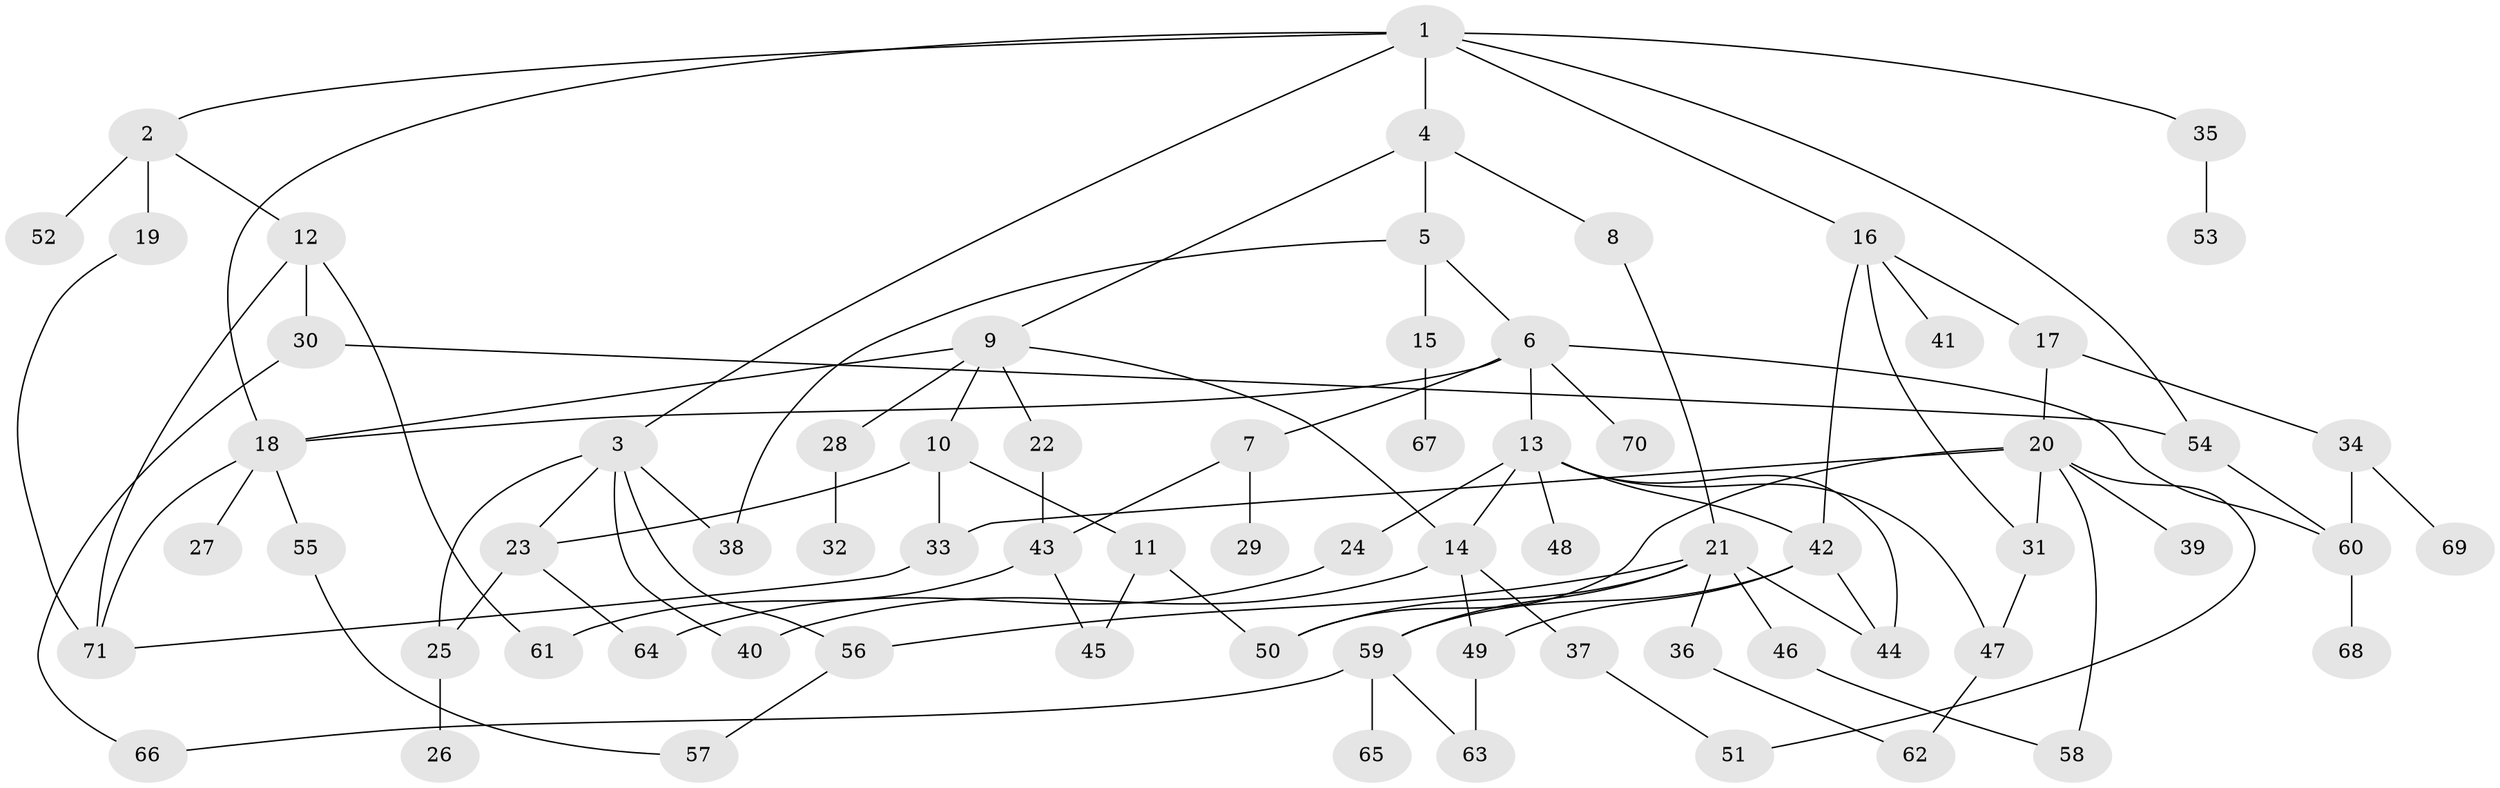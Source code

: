 // Generated by graph-tools (version 1.1) at 2025/25/03/09/25 03:25:33]
// undirected, 71 vertices, 104 edges
graph export_dot {
graph [start="1"]
  node [color=gray90,style=filled];
  1;
  2;
  3;
  4;
  5;
  6;
  7;
  8;
  9;
  10;
  11;
  12;
  13;
  14;
  15;
  16;
  17;
  18;
  19;
  20;
  21;
  22;
  23;
  24;
  25;
  26;
  27;
  28;
  29;
  30;
  31;
  32;
  33;
  34;
  35;
  36;
  37;
  38;
  39;
  40;
  41;
  42;
  43;
  44;
  45;
  46;
  47;
  48;
  49;
  50;
  51;
  52;
  53;
  54;
  55;
  56;
  57;
  58;
  59;
  60;
  61;
  62;
  63;
  64;
  65;
  66;
  67;
  68;
  69;
  70;
  71;
  1 -- 2;
  1 -- 3;
  1 -- 4;
  1 -- 16;
  1 -- 18;
  1 -- 35;
  1 -- 54;
  2 -- 12;
  2 -- 19;
  2 -- 52;
  3 -- 38;
  3 -- 40;
  3 -- 56;
  3 -- 25;
  3 -- 23;
  4 -- 5;
  4 -- 8;
  4 -- 9;
  5 -- 6;
  5 -- 15;
  5 -- 38;
  6 -- 7;
  6 -- 13;
  6 -- 60;
  6 -- 70;
  6 -- 18;
  7 -- 29;
  7 -- 43;
  8 -- 21;
  9 -- 10;
  9 -- 22;
  9 -- 28;
  9 -- 14;
  9 -- 18;
  10 -- 11;
  10 -- 23;
  10 -- 33;
  11 -- 50;
  11 -- 45;
  12 -- 30;
  12 -- 71;
  12 -- 61;
  13 -- 14;
  13 -- 24;
  13 -- 42;
  13 -- 47;
  13 -- 48;
  13 -- 44;
  14 -- 37;
  14 -- 40;
  14 -- 49;
  15 -- 67;
  16 -- 17;
  16 -- 41;
  16 -- 42;
  16 -- 31;
  17 -- 20;
  17 -- 34;
  18 -- 27;
  18 -- 55;
  18 -- 71;
  19 -- 71;
  20 -- 31;
  20 -- 33;
  20 -- 39;
  20 -- 51;
  20 -- 58;
  20 -- 50;
  21 -- 36;
  21 -- 46;
  21 -- 56;
  21 -- 59;
  21 -- 50;
  21 -- 44;
  22 -- 43;
  23 -- 25;
  23 -- 64;
  24 -- 64;
  25 -- 26;
  28 -- 32;
  30 -- 66;
  30 -- 54;
  31 -- 47;
  33 -- 71;
  34 -- 69;
  34 -- 60;
  35 -- 53;
  36 -- 62;
  37 -- 51;
  42 -- 44;
  42 -- 49;
  42 -- 59;
  43 -- 45;
  43 -- 61;
  46 -- 58;
  47 -- 62;
  49 -- 63;
  54 -- 60;
  55 -- 57;
  56 -- 57;
  59 -- 63;
  59 -- 65;
  59 -- 66;
  60 -- 68;
}
